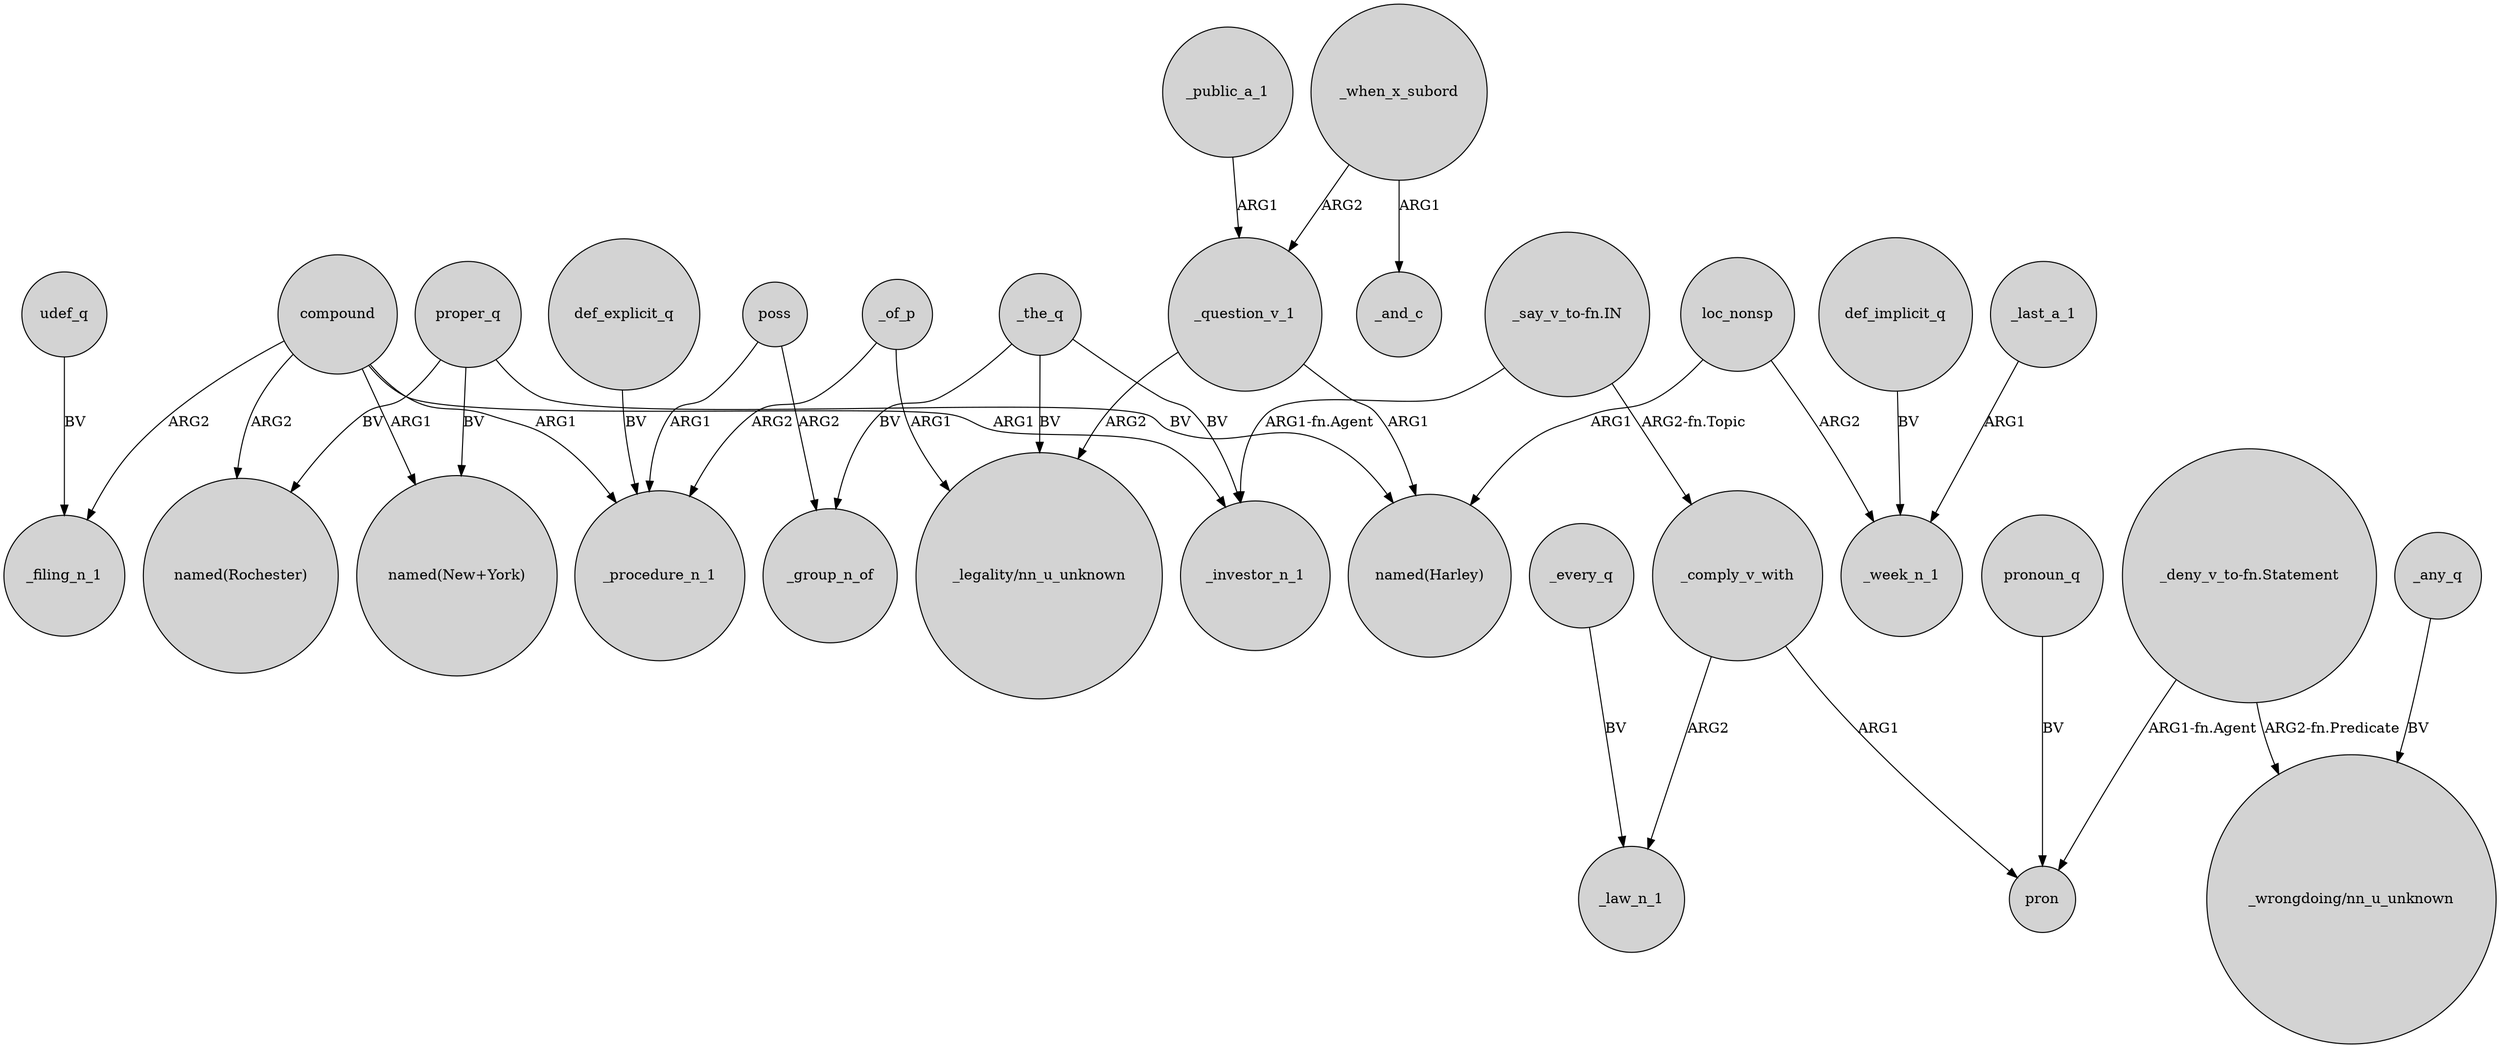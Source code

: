 digraph {
	node [shape=circle style=filled]
	proper_q -> "named(Rochester)" [label=BV]
	_comply_v_with -> _law_n_1 [label=ARG2]
	proper_q -> "named(Harley)" [label=BV]
	udef_q -> _filing_n_1 [label=BV]
	def_implicit_q -> _week_n_1 [label=BV]
	_question_v_1 -> "named(Harley)" [label=ARG1]
	_every_q -> _law_n_1 [label=BV]
	poss -> _procedure_n_1 [label=ARG1]
	_any_q -> "_wrongdoing/nn_u_unknown" [label=BV]
	_of_p -> "_legality/nn_u_unknown" [label=ARG1]
	proper_q -> "named(New+York)" [label=BV]
	_the_q -> _investor_n_1 [label=BV]
	"_deny_v_to-fn.Statement" -> "_wrongdoing/nn_u_unknown" [label="ARG2-fn.Predicate"]
	_the_q -> "_legality/nn_u_unknown" [label=BV]
	_public_a_1 -> _question_v_1 [label=ARG1]
	_the_q -> _group_n_of [label=BV]
	"_deny_v_to-fn.Statement" -> pron [label="ARG1-fn.Agent"]
	compound -> "named(Rochester)" [label=ARG2]
	pronoun_q -> pron [label=BV]
	loc_nonsp -> _week_n_1 [label=ARG2]
	_comply_v_with -> pron [label=ARG1]
	_when_x_subord -> _and_c [label=ARG1]
	poss -> _group_n_of [label=ARG2]
	"_say_v_to-fn.IN" -> _investor_n_1 [label="ARG1-fn.Agent"]
	_question_v_1 -> "_legality/nn_u_unknown" [label=ARG2]
	_of_p -> _procedure_n_1 [label=ARG2]
	_last_a_1 -> _week_n_1 [label=ARG1]
	compound -> "named(New+York)" [label=ARG1]
	compound -> _investor_n_1 [label=ARG1]
	_when_x_subord -> _question_v_1 [label=ARG2]
	def_explicit_q -> _procedure_n_1 [label=BV]
	compound -> _procedure_n_1 [label=ARG1]
	loc_nonsp -> "named(Harley)" [label=ARG1]
	compound -> _filing_n_1 [label=ARG2]
	"_say_v_to-fn.IN" -> _comply_v_with [label="ARG2-fn.Topic"]
}
